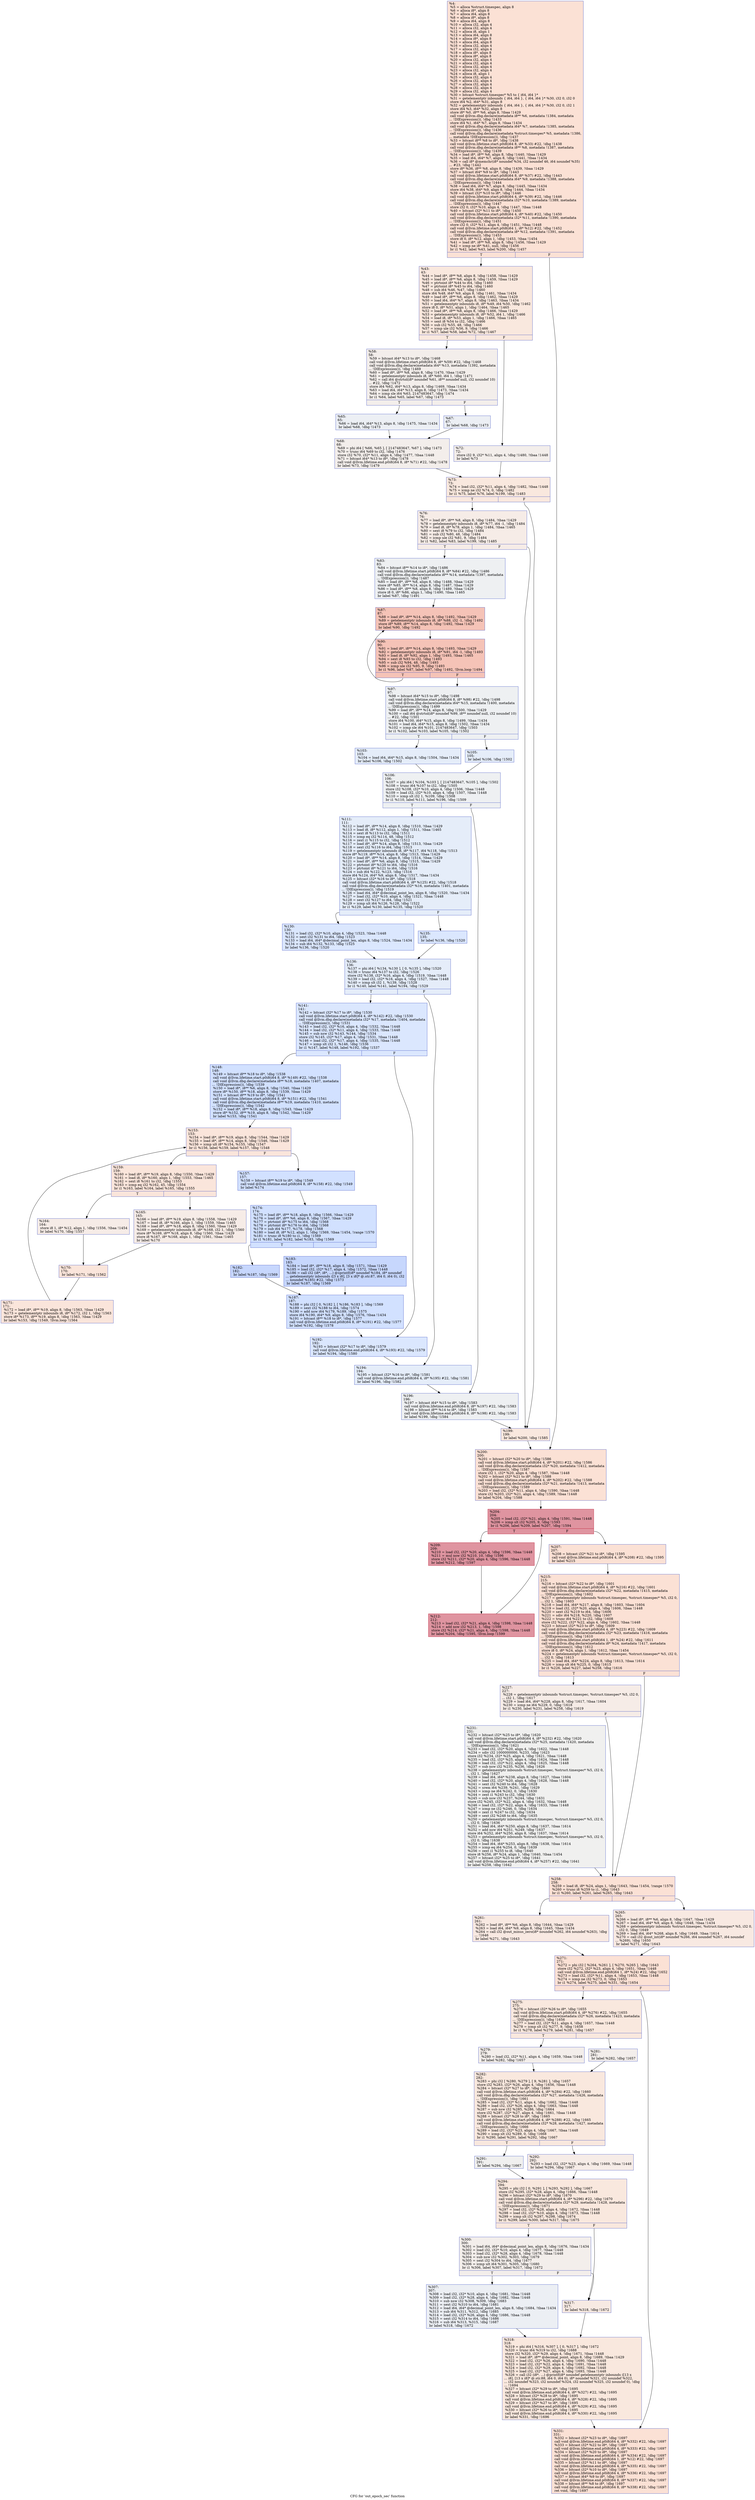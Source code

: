 digraph "CFG for 'out_epoch_sec' function" {
	label="CFG for 'out_epoch_sec' function";

	Node0x1655e60 [shape=record,color="#3d50c3ff", style=filled, fillcolor="#f7bca170",label="{%4:\l  %5 = alloca %struct.timespec, align 8\l  %6 = alloca i8*, align 8\l  %7 = alloca i64, align 8\l  %8 = alloca i8*, align 8\l  %9 = alloca i64, align 8\l  %10 = alloca i32, align 4\l  %11 = alloca i32, align 4\l  %12 = alloca i8, align 1\l  %13 = alloca i64, align 8\l  %14 = alloca i8*, align 8\l  %15 = alloca i64, align 8\l  %16 = alloca i32, align 4\l  %17 = alloca i32, align 4\l  %18 = alloca i8*, align 8\l  %19 = alloca i8*, align 8\l  %20 = alloca i32, align 4\l  %21 = alloca i32, align 4\l  %22 = alloca i32, align 4\l  %23 = alloca i32, align 4\l  %24 = alloca i8, align 1\l  %25 = alloca i32, align 4\l  %26 = alloca i32, align 4\l  %27 = alloca i32, align 4\l  %28 = alloca i32, align 4\l  %29 = alloca i32, align 4\l  %30 = bitcast %struct.timespec* %5 to \{ i64, i64 \}*\l  %31 = getelementptr inbounds \{ i64, i64 \}, \{ i64, i64 \}* %30, i32 0, i32 0\l  store i64 %2, i64* %31, align 8\l  %32 = getelementptr inbounds \{ i64, i64 \}, \{ i64, i64 \}* %30, i32 0, i32 1\l  store i64 %3, i64* %32, align 8\l  store i8* %0, i8** %6, align 8, !tbaa !1429\l  call void @llvm.dbg.declare(metadata i8** %6, metadata !1384, metadata\l... !DIExpression()), !dbg !1433\l  store i64 %1, i64* %7, align 8, !tbaa !1434\l  call void @llvm.dbg.declare(metadata i64* %7, metadata !1385, metadata\l... !DIExpression()), !dbg !1436\l  call void @llvm.dbg.declare(metadata %struct.timespec* %5, metadata !1386,\l... metadata !DIExpression()), !dbg !1437\l  %33 = bitcast i8** %8 to i8*, !dbg !1438\l  call void @llvm.lifetime.start.p0i8(i64 8, i8* %33) #22, !dbg !1438\l  call void @llvm.dbg.declare(metadata i8** %8, metadata !1387, metadata\l... !DIExpression()), !dbg !1439\l  %34 = load i8*, i8** %6, align 8, !dbg !1440, !tbaa !1429\l  %35 = load i64, i64* %7, align 8, !dbg !1441, !tbaa !1434\l  %36 = call i8* @memchr(i8* noundef %34, i32 noundef 46, i64 noundef %35)\l... #23, !dbg !1442\l  store i8* %36, i8** %8, align 8, !dbg !1439, !tbaa !1429\l  %37 = bitcast i64* %9 to i8*, !dbg !1443\l  call void @llvm.lifetime.start.p0i8(i64 8, i8* %37) #22, !dbg !1443\l  call void @llvm.dbg.declare(metadata i64* %9, metadata !1388, metadata\l... !DIExpression()), !dbg !1444\l  %38 = load i64, i64* %7, align 8, !dbg !1445, !tbaa !1434\l  store i64 %38, i64* %9, align 8, !dbg !1444, !tbaa !1434\l  %39 = bitcast i32* %10 to i8*, !dbg !1446\l  call void @llvm.lifetime.start.p0i8(i64 4, i8* %39) #22, !dbg !1446\l  call void @llvm.dbg.declare(metadata i32* %10, metadata !1389, metadata\l... !DIExpression()), !dbg !1447\l  store i32 0, i32* %10, align 4, !dbg !1447, !tbaa !1448\l  %40 = bitcast i32* %11 to i8*, !dbg !1450\l  call void @llvm.lifetime.start.p0i8(i64 4, i8* %40) #22, !dbg !1450\l  call void @llvm.dbg.declare(metadata i32* %11, metadata !1390, metadata\l... !DIExpression()), !dbg !1451\l  store i32 0, i32* %11, align 4, !dbg !1451, !tbaa !1448\l  call void @llvm.lifetime.start.p0i8(i64 1, i8* %12) #22, !dbg !1452\l  call void @llvm.dbg.declare(metadata i8* %12, metadata !1391, metadata\l... !DIExpression()), !dbg !1453\l  store i8 0, i8* %12, align 1, !dbg !1453, !tbaa !1454\l  %41 = load i8*, i8** %8, align 8, !dbg !1456, !tbaa !1429\l  %42 = icmp ne i8* %41, null, !dbg !1456\l  br i1 %42, label %43, label %200, !dbg !1457\l|{<s0>T|<s1>F}}"];
	Node0x1655e60:s0 -> Node0x16576c0;
	Node0x1655e60:s1 -> Node0x1658200;
	Node0x16576c0 [shape=record,color="#3d50c3ff", style=filled, fillcolor="#f2cab570",label="{%43:\l43:                                               \l  %44 = load i8*, i8** %8, align 8, !dbg !1458, !tbaa !1429\l  %45 = load i8*, i8** %6, align 8, !dbg !1459, !tbaa !1429\l  %46 = ptrtoint i8* %44 to i64, !dbg !1460\l  %47 = ptrtoint i8* %45 to i64, !dbg !1460\l  %48 = sub i64 %46, %47, !dbg !1460\l  store i64 %48, i64* %9, align 8, !dbg !1461, !tbaa !1434\l  %49 = load i8*, i8** %6, align 8, !dbg !1462, !tbaa !1429\l  %50 = load i64, i64* %7, align 8, !dbg !1463, !tbaa !1434\l  %51 = getelementptr inbounds i8, i8* %49, i64 %50, !dbg !1462\l  store i8 0, i8* %51, align 1, !dbg !1464, !tbaa !1465\l  %52 = load i8*, i8** %8, align 8, !dbg !1466, !tbaa !1429\l  %53 = getelementptr inbounds i8, i8* %52, i64 1, !dbg !1466\l  %54 = load i8, i8* %53, align 1, !dbg !1466, !tbaa !1465\l  %55 = sext i8 %54 to i32, !dbg !1466\l  %56 = sub i32 %55, 48, !dbg !1466\l  %57 = icmp ule i32 %56, 9, !dbg !1466\l  br i1 %57, label %58, label %72, !dbg !1467\l|{<s0>T|<s1>F}}"];
	Node0x16576c0:s0 -> Node0x1657710;
	Node0x16576c0:s1 -> Node0x1657850;
	Node0x1657710 [shape=record,color="#3d50c3ff", style=filled, fillcolor="#e5d8d170",label="{%58:\l58:                                               \l  %59 = bitcast i64* %13 to i8*, !dbg !1468\l  call void @llvm.lifetime.start.p0i8(i64 8, i8* %59) #22, !dbg !1468\l  call void @llvm.dbg.declare(metadata i64* %13, metadata !1392, metadata\l... !DIExpression()), !dbg !1469\l  %60 = load i8*, i8** %8, align 8, !dbg !1470, !tbaa !1429\l  %61 = getelementptr inbounds i8, i8* %60, i64 1, !dbg !1471\l  %62 = call i64 @strtol(i8* noundef %61, i8** noundef null, i32 noundef 10)\l... #22, !dbg !1472\l  store i64 %62, i64* %13, align 8, !dbg !1469, !tbaa !1434\l  %63 = load i64, i64* %13, align 8, !dbg !1473, !tbaa !1434\l  %64 = icmp sle i64 %63, 2147483647, !dbg !1474\l  br i1 %64, label %65, label %67, !dbg !1473\l|{<s0>T|<s1>F}}"];
	Node0x1657710:s0 -> Node0x1657760;
	Node0x1657710:s1 -> Node0x16577b0;
	Node0x1657760 [shape=record,color="#3d50c3ff", style=filled, fillcolor="#d4dbe670",label="{%65:\l65:                                               \l  %66 = load i64, i64* %13, align 8, !dbg !1475, !tbaa !1434\l  br label %68, !dbg !1473\l}"];
	Node0x1657760 -> Node0x1657800;
	Node0x16577b0 [shape=record,color="#3d50c3ff", style=filled, fillcolor="#d4dbe670",label="{%67:\l67:                                               \l  br label %68, !dbg !1473\l}"];
	Node0x16577b0 -> Node0x1657800;
	Node0x1657800 [shape=record,color="#3d50c3ff", style=filled, fillcolor="#e5d8d170",label="{%68:\l68:                                               \l  %69 = phi i64 [ %66, %65 ], [ 2147483647, %67 ], !dbg !1473\l  %70 = trunc i64 %69 to i32, !dbg !1476\l  store i32 %70, i32* %11, align 4, !dbg !1477, !tbaa !1448\l  %71 = bitcast i64* %13 to i8*, !dbg !1478\l  call void @llvm.lifetime.end.p0i8(i64 8, i8* %71) #22, !dbg !1478\l  br label %73, !dbg !1479\l}"];
	Node0x1657800 -> Node0x16578a0;
	Node0x1657850 [shape=record,color="#3d50c3ff", style=filled, fillcolor="#e5d8d170",label="{%72:\l72:                                               \l  store i32 9, i32* %11, align 4, !dbg !1480, !tbaa !1448\l  br label %73\l}"];
	Node0x1657850 -> Node0x16578a0;
	Node0x16578a0 [shape=record,color="#3d50c3ff", style=filled, fillcolor="#f2cab570",label="{%73:\l73:                                               \l  %74 = load i32, i32* %11, align 4, !dbg !1482, !tbaa !1448\l  %75 = icmp ne i32 %74, 0, !dbg !1482\l  br i1 %75, label %76, label %199, !dbg !1483\l|{<s0>T|<s1>F}}"];
	Node0x16578a0:s0 -> Node0x16578f0;
	Node0x16578a0:s1 -> Node0x16581b0;
	Node0x16578f0 [shape=record,color="#3d50c3ff", style=filled, fillcolor="#ead5c970",label="{%76:\l76:                                               \l  %77 = load i8*, i8** %8, align 8, !dbg !1484, !tbaa !1429\l  %78 = getelementptr inbounds i8, i8* %77, i64 -1, !dbg !1484\l  %79 = load i8, i8* %78, align 1, !dbg !1484, !tbaa !1465\l  %80 = sext i8 %79 to i32, !dbg !1484\l  %81 = sub i32 %80, 48, !dbg !1484\l  %82 = icmp ule i32 %81, 9, !dbg !1484\l  br i1 %82, label %83, label %199, !dbg !1485\l|{<s0>T|<s1>F}}"];
	Node0x16578f0:s0 -> Node0x1657940;
	Node0x16578f0:s1 -> Node0x16581b0;
	Node0x1657940 [shape=record,color="#3d50c3ff", style=filled, fillcolor="#d9dce170",label="{%83:\l83:                                               \l  %84 = bitcast i8** %14 to i8*, !dbg !1486\l  call void @llvm.lifetime.start.p0i8(i64 8, i8* %84) #22, !dbg !1486\l  call void @llvm.dbg.declare(metadata i8** %14, metadata !1397, metadata\l... !DIExpression()), !dbg !1487\l  %85 = load i8*, i8** %8, align 8, !dbg !1488, !tbaa !1429\l  store i8* %85, i8** %14, align 8, !dbg !1487, !tbaa !1429\l  %86 = load i8*, i8** %8, align 8, !dbg !1489, !tbaa !1429\l  store i8 0, i8* %86, align 1, !dbg !1490, !tbaa !1465\l  br label %87, !dbg !1491\l}"];
	Node0x1657940 -> Node0x1657990;
	Node0x1657990 [shape=record,color="#3d50c3ff", style=filled, fillcolor="#e8765c70",label="{%87:\l87:                                               \l  %88 = load i8*, i8** %14, align 8, !dbg !1492, !tbaa !1429\l  %89 = getelementptr inbounds i8, i8* %88, i32 -1, !dbg !1492\l  store i8* %89, i8** %14, align 8, !dbg !1492, !tbaa !1429\l  br label %90, !dbg !1492\l}"];
	Node0x1657990 -> Node0x16579e0;
	Node0x16579e0 [shape=record,color="#3d50c3ff", style=filled, fillcolor="#e8765c70",label="{%90:\l90:                                               \l  %91 = load i8*, i8** %14, align 8, !dbg !1493, !tbaa !1429\l  %92 = getelementptr inbounds i8, i8* %91, i64 -1, !dbg !1493\l  %93 = load i8, i8* %92, align 1, !dbg !1493, !tbaa !1465\l  %94 = sext i8 %93 to i32, !dbg !1493\l  %95 = sub i32 %94, 48, !dbg !1493\l  %96 = icmp ule i32 %95, 9, !dbg !1493\l  br i1 %96, label %87, label %97, !dbg !1492, !llvm.loop !1494\l|{<s0>T|<s1>F}}"];
	Node0x16579e0:s0 -> Node0x1657990;
	Node0x16579e0:s1 -> Node0x1657a30;
	Node0x1657a30 [shape=record,color="#3d50c3ff", style=filled, fillcolor="#d9dce170",label="{%97:\l97:                                               \l  %98 = bitcast i64* %15 to i8*, !dbg !1498\l  call void @llvm.lifetime.start.p0i8(i64 8, i8* %98) #22, !dbg !1498\l  call void @llvm.dbg.declare(metadata i64* %15, metadata !1400, metadata\l... !DIExpression()), !dbg !1499\l  %99 = load i8*, i8** %14, align 8, !dbg !1500, !tbaa !1429\l  %100 = call i64 @strtol(i8* noundef %99, i8** noundef null, i32 noundef 10)\l... #22, !dbg !1501\l  store i64 %100, i64* %15, align 8, !dbg !1499, !tbaa !1434\l  %101 = load i64, i64* %15, align 8, !dbg !1502, !tbaa !1434\l  %102 = icmp sle i64 %101, 2147483647, !dbg !1503\l  br i1 %102, label %103, label %105, !dbg !1502\l|{<s0>T|<s1>F}}"];
	Node0x1657a30:s0 -> Node0x1657a80;
	Node0x1657a30:s1 -> Node0x1657ad0;
	Node0x1657a80 [shape=record,color="#3d50c3ff", style=filled, fillcolor="#c5d6f270",label="{%103:\l103:                                              \l  %104 = load i64, i64* %15, align 8, !dbg !1504, !tbaa !1434\l  br label %106, !dbg !1502\l}"];
	Node0x1657a80 -> Node0x1657b20;
	Node0x1657ad0 [shape=record,color="#3d50c3ff", style=filled, fillcolor="#c5d6f270",label="{%105:\l105:                                              \l  br label %106, !dbg !1502\l}"];
	Node0x1657ad0 -> Node0x1657b20;
	Node0x1657b20 [shape=record,color="#3d50c3ff", style=filled, fillcolor="#d9dce170",label="{%106:\l106:                                              \l  %107 = phi i64 [ %104, %103 ], [ 2147483647, %105 ], !dbg !1502\l  %108 = trunc i64 %107 to i32, !dbg !1505\l  store i32 %108, i32* %10, align 4, !dbg !1506, !tbaa !1448\l  %109 = load i32, i32* %10, align 4, !dbg !1507, !tbaa !1448\l  %110 = icmp slt i32 1, %109, !dbg !1508\l  br i1 %110, label %111, label %196, !dbg !1509\l|{<s0>T|<s1>F}}"];
	Node0x1657b20:s0 -> Node0x1657b70;
	Node0x1657b20:s1 -> Node0x1658160;
	Node0x1657b70 [shape=record,color="#3d50c3ff", style=filled, fillcolor="#c5d6f270",label="{%111:\l111:                                              \l  %112 = load i8*, i8** %14, align 8, !dbg !1510, !tbaa !1429\l  %113 = load i8, i8* %112, align 1, !dbg !1511, !tbaa !1465\l  %114 = sext i8 %113 to i32, !dbg !1511\l  %115 = icmp eq i32 %114, 48, !dbg !1512\l  %116 = zext i1 %115 to i32, !dbg !1512\l  %117 = load i8*, i8** %14, align 8, !dbg !1513, !tbaa !1429\l  %118 = sext i32 %116 to i64, !dbg !1513\l  %119 = getelementptr inbounds i8, i8* %117, i64 %118, !dbg !1513\l  store i8* %119, i8** %14, align 8, !dbg !1513, !tbaa !1429\l  %120 = load i8*, i8** %14, align 8, !dbg !1514, !tbaa !1429\l  %121 = load i8*, i8** %6, align 8, !dbg !1515, !tbaa !1429\l  %122 = ptrtoint i8* %120 to i64, !dbg !1516\l  %123 = ptrtoint i8* %121 to i64, !dbg !1516\l  %124 = sub i64 %122, %123, !dbg !1516\l  store i64 %124, i64* %9, align 8, !dbg !1517, !tbaa !1434\l  %125 = bitcast i32* %16 to i8*, !dbg !1518\l  call void @llvm.lifetime.start.p0i8(i64 4, i8* %125) #22, !dbg !1518\l  call void @llvm.dbg.declare(metadata i32* %16, metadata !1401, metadata\l... !DIExpression()), !dbg !1519\l  %126 = load i64, i64* @decimal_point_len, align 8, !dbg !1520, !tbaa !1434\l  %127 = load i32, i32* %10, align 4, !dbg !1521, !tbaa !1448\l  %128 = sext i32 %127 to i64, !dbg !1521\l  %129 = icmp ult i64 %126, %128, !dbg !1522\l  br i1 %129, label %130, label %135, !dbg !1520\l|{<s0>T|<s1>F}}"];
	Node0x1657b70:s0 -> Node0x1657bc0;
	Node0x1657b70:s1 -> Node0x1657c10;
	Node0x1657bc0 [shape=record,color="#3d50c3ff", style=filled, fillcolor="#aec9fc70",label="{%130:\l130:                                              \l  %131 = load i32, i32* %10, align 4, !dbg !1523, !tbaa !1448\l  %132 = sext i32 %131 to i64, !dbg !1523\l  %133 = load i64, i64* @decimal_point_len, align 8, !dbg !1524, !tbaa !1434\l  %134 = sub i64 %132, %133, !dbg !1525\l  br label %136, !dbg !1520\l}"];
	Node0x1657bc0 -> Node0x1657c60;
	Node0x1657c10 [shape=record,color="#3d50c3ff", style=filled, fillcolor="#aec9fc70",label="{%135:\l135:                                              \l  br label %136, !dbg !1520\l}"];
	Node0x1657c10 -> Node0x1657c60;
	Node0x1657c60 [shape=record,color="#3d50c3ff", style=filled, fillcolor="#c5d6f270",label="{%136:\l136:                                              \l  %137 = phi i64 [ %134, %130 ], [ 0, %135 ], !dbg !1520\l  %138 = trunc i64 %137 to i32, !dbg !1526\l  store i32 %138, i32* %16, align 4, !dbg !1519, !tbaa !1448\l  %139 = load i32, i32* %16, align 4, !dbg !1527, !tbaa !1448\l  %140 = icmp slt i32 1, %139, !dbg !1528\l  br i1 %140, label %141, label %194, !dbg !1529\l|{<s0>T|<s1>F}}"];
	Node0x1657c60:s0 -> Node0x1657cb0;
	Node0x1657c60:s1 -> Node0x1658110;
	Node0x1657cb0 [shape=record,color="#3d50c3ff", style=filled, fillcolor="#aec9fc70",label="{%141:\l141:                                              \l  %142 = bitcast i32* %17 to i8*, !dbg !1530\l  call void @llvm.lifetime.start.p0i8(i64 4, i8* %142) #22, !dbg !1530\l  call void @llvm.dbg.declare(metadata i32* %17, metadata !1404, metadata\l... !DIExpression()), !dbg !1531\l  %143 = load i32, i32* %16, align 4, !dbg !1532, !tbaa !1448\l  %144 = load i32, i32* %11, align 4, !dbg !1533, !tbaa !1448\l  %145 = sub nsw i32 %143, %144, !dbg !1534\l  store i32 %145, i32* %17, align 4, !dbg !1531, !tbaa !1448\l  %146 = load i32, i32* %17, align 4, !dbg !1535, !tbaa !1448\l  %147 = icmp slt i32 1, %146, !dbg !1536\l  br i1 %147, label %148, label %192, !dbg !1537\l|{<s0>T|<s1>F}}"];
	Node0x1657cb0:s0 -> Node0x1657d00;
	Node0x1657cb0:s1 -> Node0x16580c0;
	Node0x1657d00 [shape=record,color="#3d50c3ff", style=filled, fillcolor="#9abbff70",label="{%148:\l148:                                              \l  %149 = bitcast i8** %18 to i8*, !dbg !1538\l  call void @llvm.lifetime.start.p0i8(i64 8, i8* %149) #22, !dbg !1538\l  call void @llvm.dbg.declare(metadata i8** %18, metadata !1407, metadata\l... !DIExpression()), !dbg !1539\l  %150 = load i8*, i8** %6, align 8, !dbg !1540, !tbaa !1429\l  store i8* %150, i8** %18, align 8, !dbg !1539, !tbaa !1429\l  %151 = bitcast i8** %19 to i8*, !dbg !1541\l  call void @llvm.lifetime.start.p0i8(i64 8, i8* %151) #22, !dbg !1541\l  call void @llvm.dbg.declare(metadata i8** %19, metadata !1410, metadata\l... !DIExpression()), !dbg !1542\l  %152 = load i8*, i8** %18, align 8, !dbg !1543, !tbaa !1429\l  store i8* %152, i8** %19, align 8, !dbg !1542, !tbaa !1429\l  br label %153, !dbg !1541\l}"];
	Node0x1657d00 -> Node0x1657d50;
	Node0x1657d50 [shape=record,color="#3d50c3ff", style=filled, fillcolor="#f4c5ad70",label="{%153:\l153:                                              \l  %154 = load i8*, i8** %19, align 8, !dbg !1544, !tbaa !1429\l  %155 = load i8*, i8** %14, align 8, !dbg !1546, !tbaa !1429\l  %156 = icmp ult i8* %154, %155, !dbg !1547\l  br i1 %156, label %159, label %157, !dbg !1548\l|{<s0>T|<s1>F}}"];
	Node0x1657d50:s0 -> Node0x1657df0;
	Node0x1657d50:s1 -> Node0x1657da0;
	Node0x1657da0 [shape=record,color="#3d50c3ff", style=filled, fillcolor="#9abbff70",label="{%157:\l157:                                              \l  %158 = bitcast i8** %19 to i8*, !dbg !1549\l  call void @llvm.lifetime.end.p0i8(i64 8, i8* %158) #22, !dbg !1549\l  br label %174\l}"];
	Node0x1657da0 -> Node0x1657f80;
	Node0x1657df0 [shape=record,color="#3d50c3ff", style=filled, fillcolor="#f4c5ad70",label="{%159:\l159:                                              \l  %160 = load i8*, i8** %19, align 8, !dbg !1550, !tbaa !1429\l  %161 = load i8, i8* %160, align 1, !dbg !1553, !tbaa !1465\l  %162 = sext i8 %161 to i32, !dbg !1553\l  %163 = icmp eq i32 %162, 45, !dbg !1554\l  br i1 %163, label %164, label %165, !dbg !1555\l|{<s0>T|<s1>F}}"];
	Node0x1657df0:s0 -> Node0x1657e40;
	Node0x1657df0:s1 -> Node0x1657e90;
	Node0x1657e40 [shape=record,color="#3d50c3ff", style=filled, fillcolor="#ead5c970",label="{%164:\l164:                                              \l  store i8 1, i8* %12, align 1, !dbg !1556, !tbaa !1454\l  br label %170, !dbg !1557\l}"];
	Node0x1657e40 -> Node0x1657ee0;
	Node0x1657e90 [shape=record,color="#3d50c3ff", style=filled, fillcolor="#ead5c970",label="{%165:\l165:                                              \l  %166 = load i8*, i8** %19, align 8, !dbg !1558, !tbaa !1429\l  %167 = load i8, i8* %166, align 1, !dbg !1559, !tbaa !1465\l  %168 = load i8*, i8** %18, align 8, !dbg !1560, !tbaa !1429\l  %169 = getelementptr inbounds i8, i8* %168, i32 1, !dbg !1560\l  store i8* %169, i8** %18, align 8, !dbg !1560, !tbaa !1429\l  store i8 %167, i8* %168, align 1, !dbg !1561, !tbaa !1465\l  br label %170\l}"];
	Node0x1657e90 -> Node0x1657ee0;
	Node0x1657ee0 [shape=record,color="#3d50c3ff", style=filled, fillcolor="#f4c5ad70",label="{%170:\l170:                                              \l  br label %171, !dbg !1562\l}"];
	Node0x1657ee0 -> Node0x1657f30;
	Node0x1657f30 [shape=record,color="#3d50c3ff", style=filled, fillcolor="#f4c5ad70",label="{%171:\l171:                                              \l  %172 = load i8*, i8** %19, align 8, !dbg !1563, !tbaa !1429\l  %173 = getelementptr inbounds i8, i8* %172, i32 1, !dbg !1563\l  store i8* %173, i8** %19, align 8, !dbg !1563, !tbaa !1429\l  br label %153, !dbg !1549, !llvm.loop !1564\l}"];
	Node0x1657f30 -> Node0x1657d50;
	Node0x1657f80 [shape=record,color="#3d50c3ff", style=filled, fillcolor="#9abbff70",label="{%174:\l174:                                              \l  %175 = load i8*, i8** %18, align 8, !dbg !1566, !tbaa !1429\l  %176 = load i8*, i8** %6, align 8, !dbg !1567, !tbaa !1429\l  %177 = ptrtoint i8* %175 to i64, !dbg !1568\l  %178 = ptrtoint i8* %176 to i64, !dbg !1568\l  %179 = sub i64 %177, %178, !dbg !1568\l  %180 = load i8, i8* %12, align 1, !dbg !1569, !tbaa !1454, !range !1570\l  %181 = trunc i8 %180 to i1, !dbg !1569\l  br i1 %181, label %182, label %183, !dbg !1569\l|{<s0>T|<s1>F}}"];
	Node0x1657f80:s0 -> Node0x1657fd0;
	Node0x1657f80:s1 -> Node0x1658020;
	Node0x1657fd0 [shape=record,color="#3d50c3ff", style=filled, fillcolor="#81a4fb70",label="{%182:\l182:                                              \l  br label %187, !dbg !1569\l}"];
	Node0x1657fd0 -> Node0x1658070;
	Node0x1658020 [shape=record,color="#3d50c3ff", style=filled, fillcolor="#81a4fb70",label="{%183:\l183:                                              \l  %184 = load i8*, i8** %18, align 8, !dbg !1571, !tbaa !1429\l  %185 = load i32, i32* %17, align 4, !dbg !1572, !tbaa !1448\l  %186 = call i32 (i8*, i8*, ...) @sprintf(i8* noundef %184, i8* noundef\l... getelementptr inbounds ([3 x i8], [3 x i8]* @.str.87, i64 0, i64 0), i32\l... noundef %185) #22, !dbg !1573\l  br label %187, !dbg !1569\l}"];
	Node0x1658020 -> Node0x1658070;
	Node0x1658070 [shape=record,color="#3d50c3ff", style=filled, fillcolor="#9abbff70",label="{%187:\l187:                                              \l  %188 = phi i32 [ 0, %182 ], [ %186, %183 ], !dbg !1569\l  %189 = sext i32 %188 to i64, !dbg !1574\l  %190 = add nsw i64 %179, %189, !dbg !1575\l  store i64 %190, i64* %9, align 8, !dbg !1576, !tbaa !1434\l  %191 = bitcast i8** %18 to i8*, !dbg !1577\l  call void @llvm.lifetime.end.p0i8(i64 8, i8* %191) #22, !dbg !1577\l  br label %192, !dbg !1578\l}"];
	Node0x1658070 -> Node0x16580c0;
	Node0x16580c0 [shape=record,color="#3d50c3ff", style=filled, fillcolor="#aec9fc70",label="{%192:\l192:                                              \l  %193 = bitcast i32* %17 to i8*, !dbg !1579\l  call void @llvm.lifetime.end.p0i8(i64 4, i8* %193) #22, !dbg !1579\l  br label %194, !dbg !1580\l}"];
	Node0x16580c0 -> Node0x1658110;
	Node0x1658110 [shape=record,color="#3d50c3ff", style=filled, fillcolor="#c5d6f270",label="{%194:\l194:                                              \l  %195 = bitcast i32* %16 to i8*, !dbg !1581\l  call void @llvm.lifetime.end.p0i8(i64 4, i8* %195) #22, !dbg !1581\l  br label %196, !dbg !1582\l}"];
	Node0x1658110 -> Node0x1658160;
	Node0x1658160 [shape=record,color="#3d50c3ff", style=filled, fillcolor="#d9dce170",label="{%196:\l196:                                              \l  %197 = bitcast i64* %15 to i8*, !dbg !1583\l  call void @llvm.lifetime.end.p0i8(i64 8, i8* %197) #22, !dbg !1583\l  %198 = bitcast i8** %14 to i8*, !dbg !1583\l  call void @llvm.lifetime.end.p0i8(i64 8, i8* %198) #22, !dbg !1583\l  br label %199, !dbg !1584\l}"];
	Node0x1658160 -> Node0x16581b0;
	Node0x16581b0 [shape=record,color="#3d50c3ff", style=filled, fillcolor="#f2cab570",label="{%199:\l199:                                              \l  br label %200, !dbg !1585\l}"];
	Node0x16581b0 -> Node0x1658200;
	Node0x1658200 [shape=record,color="#3d50c3ff", style=filled, fillcolor="#f7bca170",label="{%200:\l200:                                              \l  %201 = bitcast i32* %20 to i8*, !dbg !1586\l  call void @llvm.lifetime.start.p0i8(i64 4, i8* %201) #22, !dbg !1586\l  call void @llvm.dbg.declare(metadata i32* %20, metadata !1412, metadata\l... !DIExpression()), !dbg !1587\l  store i32 1, i32* %20, align 4, !dbg !1587, !tbaa !1448\l  %202 = bitcast i32* %21 to i8*, !dbg !1588\l  call void @llvm.lifetime.start.p0i8(i64 4, i8* %202) #22, !dbg !1588\l  call void @llvm.dbg.declare(metadata i32* %21, metadata !1413, metadata\l... !DIExpression()), !dbg !1589\l  %203 = load i32, i32* %11, align 4, !dbg !1590, !tbaa !1448\l  store i32 %203, i32* %21, align 4, !dbg !1589, !tbaa !1448\l  br label %204, !dbg !1588\l}"];
	Node0x1658200 -> Node0x1658250;
	Node0x1658250 [shape=record,color="#b70d28ff", style=filled, fillcolor="#b70d2870",label="{%204:\l204:                                              \l  %205 = load i32, i32* %21, align 4, !dbg !1591, !tbaa !1448\l  %206 = icmp slt i32 %205, 9, !dbg !1593\l  br i1 %206, label %209, label %207, !dbg !1594\l|{<s0>T|<s1>F}}"];
	Node0x1658250:s0 -> Node0x16582f0;
	Node0x1658250:s1 -> Node0x16582a0;
	Node0x16582a0 [shape=record,color="#3d50c3ff", style=filled, fillcolor="#f7bca170",label="{%207:\l207:                                              \l  %208 = bitcast i32* %21 to i8*, !dbg !1595\l  call void @llvm.lifetime.end.p0i8(i64 4, i8* %208) #22, !dbg !1595\l  br label %215\l}"];
	Node0x16582a0 -> Node0x1658390;
	Node0x16582f0 [shape=record,color="#b70d28ff", style=filled, fillcolor="#b70d2870",label="{%209:\l209:                                              \l  %210 = load i32, i32* %20, align 4, !dbg !1596, !tbaa !1448\l  %211 = mul nsw i32 %210, 10, !dbg !1596\l  store i32 %211, i32* %20, align 4, !dbg !1596, !tbaa !1448\l  br label %212, !dbg !1597\l}"];
	Node0x16582f0 -> Node0x1658340;
	Node0x1658340 [shape=record,color="#b70d28ff", style=filled, fillcolor="#b70d2870",label="{%212:\l212:                                              \l  %213 = load i32, i32* %21, align 4, !dbg !1598, !tbaa !1448\l  %214 = add nsw i32 %213, 1, !dbg !1598\l  store i32 %214, i32* %21, align 4, !dbg !1598, !tbaa !1448\l  br label %204, !dbg !1595, !llvm.loop !1599\l}"];
	Node0x1658340 -> Node0x1658250;
	Node0x1658390 [shape=record,color="#3d50c3ff", style=filled, fillcolor="#f7bca170",label="{%215:\l215:                                              \l  %216 = bitcast i32* %22 to i8*, !dbg !1601\l  call void @llvm.lifetime.start.p0i8(i64 4, i8* %216) #22, !dbg !1601\l  call void @llvm.dbg.declare(metadata i32* %22, metadata !1415, metadata\l... !DIExpression()), !dbg !1602\l  %217 = getelementptr inbounds %struct.timespec, %struct.timespec* %5, i32 0,\l... i32 1, !dbg !1603\l  %218 = load i64, i64* %217, align 8, !dbg !1603, !tbaa !1604\l  %219 = load i32, i32* %20, align 4, !dbg !1606, !tbaa !1448\l  %220 = sext i32 %219 to i64, !dbg !1606\l  %221 = sdiv i64 %218, %220, !dbg !1607\l  %222 = trunc i64 %221 to i32, !dbg !1608\l  store i32 %222, i32* %22, align 4, !dbg !1602, !tbaa !1448\l  %223 = bitcast i32* %23 to i8*, !dbg !1609\l  call void @llvm.lifetime.start.p0i8(i64 4, i8* %223) #22, !dbg !1609\l  call void @llvm.dbg.declare(metadata i32* %23, metadata !1416, metadata\l... !DIExpression()), !dbg !1610\l  call void @llvm.lifetime.start.p0i8(i64 1, i8* %24) #22, !dbg !1611\l  call void @llvm.dbg.declare(metadata i8* %24, metadata !1417, metadata\l... !DIExpression()), !dbg !1612\l  store i8 0, i8* %24, align 1, !dbg !1612, !tbaa !1454\l  %224 = getelementptr inbounds %struct.timespec, %struct.timespec* %5, i32 0,\l... i32 0, !dbg !1613\l  %225 = load i64, i64* %224, align 8, !dbg !1613, !tbaa !1614\l  %226 = icmp slt i64 %225, 0, !dbg !1615\l  br i1 %226, label %227, label %258, !dbg !1616\l|{<s0>T|<s1>F}}"];
	Node0x1658390:s0 -> Node0x16583e0;
	Node0x1658390:s1 -> Node0x1658480;
	Node0x16583e0 [shape=record,color="#3d50c3ff", style=filled, fillcolor="#ead5c970",label="{%227:\l227:                                              \l  %228 = getelementptr inbounds %struct.timespec, %struct.timespec* %5, i32 0,\l... i32 1, !dbg !1617\l  %229 = load i64, i64* %228, align 8, !dbg !1617, !tbaa !1604\l  %230 = icmp ne i64 %229, 0, !dbg !1618\l  br i1 %230, label %231, label %258, !dbg !1619\l|{<s0>T|<s1>F}}"];
	Node0x16583e0:s0 -> Node0x1658430;
	Node0x16583e0:s1 -> Node0x1658480;
	Node0x1658430 [shape=record,color="#3d50c3ff", style=filled, fillcolor="#dedcdb70",label="{%231:\l231:                                              \l  %232 = bitcast i32* %25 to i8*, !dbg !1620\l  call void @llvm.lifetime.start.p0i8(i64 4, i8* %232) #22, !dbg !1620\l  call void @llvm.dbg.declare(metadata i32* %25, metadata !1420, metadata\l... !DIExpression()), !dbg !1621\l  %233 = load i32, i32* %20, align 4, !dbg !1622, !tbaa !1448\l  %234 = sdiv i32 1000000000, %233, !dbg !1623\l  store i32 %234, i32* %25, align 4, !dbg !1621, !tbaa !1448\l  %235 = load i32, i32* %25, align 4, !dbg !1624, !tbaa !1448\l  %236 = load i32, i32* %22, align 4, !dbg !1625, !tbaa !1448\l  %237 = sub nsw i32 %235, %236, !dbg !1626\l  %238 = getelementptr inbounds %struct.timespec, %struct.timespec* %5, i32 0,\l... i32 1, !dbg !1627\l  %239 = load i64, i64* %238, align 8, !dbg !1627, !tbaa !1604\l  %240 = load i32, i32* %20, align 4, !dbg !1628, !tbaa !1448\l  %241 = sext i32 %240 to i64, !dbg !1628\l  %242 = srem i64 %239, %241, !dbg !1629\l  %243 = icmp ne i64 %242, 0, !dbg !1630\l  %244 = zext i1 %243 to i32, !dbg !1630\l  %245 = sub nsw i32 %237, %244, !dbg !1631\l  store i32 %245, i32* %22, align 4, !dbg !1632, !tbaa !1448\l  %246 = load i32, i32* %22, align 4, !dbg !1633, !tbaa !1448\l  %247 = icmp ne i32 %246, 0, !dbg !1634\l  %248 = zext i1 %247 to i32, !dbg !1634\l  %249 = sext i32 %248 to i64, !dbg !1635\l  %250 = getelementptr inbounds %struct.timespec, %struct.timespec* %5, i32 0,\l... i32 0, !dbg !1636\l  %251 = load i64, i64* %250, align 8, !dbg !1637, !tbaa !1614\l  %252 = add nsw i64 %251, %249, !dbg !1637\l  store i64 %252, i64* %250, align 8, !dbg !1637, !tbaa !1614\l  %253 = getelementptr inbounds %struct.timespec, %struct.timespec* %5, i32 0,\l... i32 0, !dbg !1638\l  %254 = load i64, i64* %253, align 8, !dbg !1638, !tbaa !1614\l  %255 = icmp eq i64 %254, 0, !dbg !1639\l  %256 = zext i1 %255 to i8, !dbg !1640\l  store i8 %256, i8* %24, align 1, !dbg !1640, !tbaa !1454\l  %257 = bitcast i32* %25 to i8*, !dbg !1641\l  call void @llvm.lifetime.end.p0i8(i64 4, i8* %257) #22, !dbg !1641\l  br label %258, !dbg !1642\l}"];
	Node0x1658430 -> Node0x1658480;
	Node0x1658480 [shape=record,color="#3d50c3ff", style=filled, fillcolor="#f7bca170",label="{%258:\l258:                                              \l  %259 = load i8, i8* %24, align 1, !dbg !1643, !tbaa !1454, !range !1570\l  %260 = trunc i8 %259 to i1, !dbg !1643\l  br i1 %260, label %261, label %265, !dbg !1643\l|{<s0>T|<s1>F}}"];
	Node0x1658480:s0 -> Node0x16584d0;
	Node0x1658480:s1 -> Node0x1658520;
	Node0x16584d0 [shape=record,color="#3d50c3ff", style=filled, fillcolor="#efcebd70",label="{%261:\l261:                                              \l  %262 = load i8*, i8** %6, align 8, !dbg !1644, !tbaa !1429\l  %263 = load i64, i64* %9, align 8, !dbg !1645, !tbaa !1434\l  %264 = call i32 @out_minus_zero(i8* noundef %262, i64 noundef %263), !dbg\l... !1646\l  br label %271, !dbg !1643\l}"];
	Node0x16584d0 -> Node0x1658570;
	Node0x1658520 [shape=record,color="#3d50c3ff", style=filled, fillcolor="#efcebd70",label="{%265:\l265:                                              \l  %266 = load i8*, i8** %6, align 8, !dbg !1647, !tbaa !1429\l  %267 = load i64, i64* %9, align 8, !dbg !1648, !tbaa !1434\l  %268 = getelementptr inbounds %struct.timespec, %struct.timespec* %5, i32 0,\l... i32 0, !dbg !1649\l  %269 = load i64, i64* %268, align 8, !dbg !1649, !tbaa !1614\l  %270 = call i32 @out_int(i8* noundef %266, i64 noundef %267, i64 noundef\l... %269), !dbg !1650\l  br label %271, !dbg !1643\l}"];
	Node0x1658520 -> Node0x1658570;
	Node0x1658570 [shape=record,color="#3d50c3ff", style=filled, fillcolor="#f7bca170",label="{%271:\l271:                                              \l  %272 = phi i32 [ %264, %261 ], [ %270, %265 ], !dbg !1643\l  store i32 %272, i32* %23, align 4, !dbg !1651, !tbaa !1448\l  call void @llvm.lifetime.end.p0i8(i64 1, i8* %24) #22, !dbg !1652\l  %273 = load i32, i32* %11, align 4, !dbg !1653, !tbaa !1448\l  %274 = icmp ne i32 %273, 0, !dbg !1653\l  br i1 %274, label %275, label %331, !dbg !1654\l|{<s0>T|<s1>F}}"];
	Node0x1658570:s0 -> Node0x16585c0;
	Node0x1658570:s1 -> Node0x1658930;
	Node0x16585c0 [shape=record,color="#3d50c3ff", style=filled, fillcolor="#f2cab570",label="{%275:\l275:                                              \l  %276 = bitcast i32* %26 to i8*, !dbg !1655\l  call void @llvm.lifetime.start.p0i8(i64 4, i8* %276) #22, !dbg !1655\l  call void @llvm.dbg.declare(metadata i32* %26, metadata !1423, metadata\l... !DIExpression()), !dbg !1656\l  %277 = load i32, i32* %11, align 4, !dbg !1657, !tbaa !1448\l  %278 = icmp slt i32 %277, 9, !dbg !1658\l  br i1 %278, label %279, label %281, !dbg !1657\l|{<s0>T|<s1>F}}"];
	Node0x16585c0:s0 -> Node0x1658610;
	Node0x16585c0:s1 -> Node0x1658660;
	Node0x1658610 [shape=record,color="#3d50c3ff", style=filled, fillcolor="#e5d8d170",label="{%279:\l279:                                              \l  %280 = load i32, i32* %11, align 4, !dbg !1659, !tbaa !1448\l  br label %282, !dbg !1657\l}"];
	Node0x1658610 -> Node0x16586b0;
	Node0x1658660 [shape=record,color="#3d50c3ff", style=filled, fillcolor="#e5d8d170",label="{%281:\l281:                                              \l  br label %282, !dbg !1657\l}"];
	Node0x1658660 -> Node0x16586b0;
	Node0x16586b0 [shape=record,color="#3d50c3ff", style=filled, fillcolor="#f2cab570",label="{%282:\l282:                                              \l  %283 = phi i32 [ %280, %279 ], [ 9, %281 ], !dbg !1657\l  store i32 %283, i32* %26, align 4, !dbg !1656, !tbaa !1448\l  %284 = bitcast i32* %27 to i8*, !dbg !1660\l  call void @llvm.lifetime.start.p0i8(i64 4, i8* %284) #22, !dbg !1660\l  call void @llvm.dbg.declare(metadata i32* %27, metadata !1426, metadata\l... !DIExpression()), !dbg !1661\l  %285 = load i32, i32* %11, align 4, !dbg !1662, !tbaa !1448\l  %286 = load i32, i32* %26, align 4, !dbg !1663, !tbaa !1448\l  %287 = sub nsw i32 %285, %286, !dbg !1664\l  store i32 %287, i32* %27, align 4, !dbg !1661, !tbaa !1448\l  %288 = bitcast i32* %28 to i8*, !dbg !1665\l  call void @llvm.lifetime.start.p0i8(i64 4, i8* %288) #22, !dbg !1665\l  call void @llvm.dbg.declare(metadata i32* %28, metadata !1427, metadata\l... !DIExpression()), !dbg !1666\l  %289 = load i32, i32* %23, align 4, !dbg !1667, !tbaa !1448\l  %290 = icmp slt i32 %289, 0, !dbg !1668\l  br i1 %290, label %291, label %292, !dbg !1667\l|{<s0>T|<s1>F}}"];
	Node0x16586b0:s0 -> Node0x1658700;
	Node0x16586b0:s1 -> Node0x1658750;
	Node0x1658700 [shape=record,color="#3d50c3ff", style=filled, fillcolor="#dedcdb70",label="{%291:\l291:                                              \l  br label %294, !dbg !1667\l}"];
	Node0x1658700 -> Node0x16587a0;
	Node0x1658750 [shape=record,color="#3d50c3ff", style=filled, fillcolor="#ead5c970",label="{%292:\l292:                                              \l  %293 = load i32, i32* %23, align 4, !dbg !1669, !tbaa !1448\l  br label %294, !dbg !1667\l}"];
	Node0x1658750 -> Node0x16587a0;
	Node0x16587a0 [shape=record,color="#3d50c3ff", style=filled, fillcolor="#f2cab570",label="{%294:\l294:                                              \l  %295 = phi i32 [ 0, %291 ], [ %293, %292 ], !dbg !1667\l  store i32 %295, i32* %28, align 4, !dbg !1666, !tbaa !1448\l  %296 = bitcast i32* %29 to i8*, !dbg !1670\l  call void @llvm.lifetime.start.p0i8(i64 4, i8* %296) #22, !dbg !1670\l  call void @llvm.dbg.declare(metadata i32* %29, metadata !1428, metadata\l... !DIExpression()), !dbg !1671\l  %297 = load i32, i32* %28, align 4, !dbg !1672, !tbaa !1448\l  %298 = load i32, i32* %10, align 4, !dbg !1673, !tbaa !1448\l  %299 = icmp slt i32 %297, %298, !dbg !1674\l  br i1 %299, label %300, label %317, !dbg !1675\l|{<s0>T|<s1>F}}"];
	Node0x16587a0:s0 -> Node0x16587f0;
	Node0x16587a0:s1 -> Node0x1658890;
	Node0x16587f0 [shape=record,color="#3d50c3ff", style=filled, fillcolor="#e5d8d170",label="{%300:\l300:                                              \l  %301 = load i64, i64* @decimal_point_len, align 8, !dbg !1676, !tbaa !1434\l  %302 = load i32, i32* %10, align 4, !dbg !1677, !tbaa !1448\l  %303 = load i32, i32* %28, align 4, !dbg !1678, !tbaa !1448\l  %304 = sub nsw i32 %302, %303, !dbg !1679\l  %305 = sext i32 %304 to i64, !dbg !1677\l  %306 = icmp ult i64 %301, %305, !dbg !1680\l  br i1 %306, label %307, label %317, !dbg !1672\l|{<s0>T|<s1>F}}"];
	Node0x16587f0:s0 -> Node0x1658840;
	Node0x16587f0:s1 -> Node0x1658890;
	Node0x1658840 [shape=record,color="#3d50c3ff", style=filled, fillcolor="#d4dbe670",label="{%307:\l307:                                              \l  %308 = load i32, i32* %10, align 4, !dbg !1681, !tbaa !1448\l  %309 = load i32, i32* %28, align 4, !dbg !1682, !tbaa !1448\l  %310 = sub nsw i32 %308, %309, !dbg !1683\l  %311 = sext i32 %310 to i64, !dbg !1681\l  %312 = load i64, i64* @decimal_point_len, align 8, !dbg !1684, !tbaa !1434\l  %313 = sub i64 %311, %312, !dbg !1685\l  %314 = load i32, i32* %26, align 4, !dbg !1686, !tbaa !1448\l  %315 = sext i32 %314 to i64, !dbg !1686\l  %316 = sub i64 %313, %315, !dbg !1687\l  br label %318, !dbg !1672\l}"];
	Node0x1658840 -> Node0x16588e0;
	Node0x1658890 [shape=record,color="#3d50c3ff", style=filled, fillcolor="#eed0c070",label="{%317:\l317:                                              \l  br label %318, !dbg !1672\l}"];
	Node0x1658890 -> Node0x16588e0;
	Node0x16588e0 [shape=record,color="#3d50c3ff", style=filled, fillcolor="#f2cab570",label="{%318:\l318:                                              \l  %319 = phi i64 [ %316, %307 ], [ 0, %317 ], !dbg !1672\l  %320 = trunc i64 %319 to i32, !dbg !1688\l  store i32 %320, i32* %29, align 4, !dbg !1671, !tbaa !1448\l  %321 = load i8*, i8** @decimal_point, align 8, !dbg !1689, !tbaa !1429\l  %322 = load i32, i32* %26, align 4, !dbg !1690, !tbaa !1448\l  %323 = load i32, i32* %22, align 4, !dbg !1691, !tbaa !1448\l  %324 = load i32, i32* %29, align 4, !dbg !1692, !tbaa !1448\l  %325 = load i32, i32* %27, align 4, !dbg !1693, !tbaa !1448\l  %326 = call i32 (i8*, ...) @printf(i8* noundef getelementptr inbounds ([13 x\l... i8], [13 x i8]* @.str.88, i64 0, i64 0), i8* noundef %321, i32 noundef %322,\l... i32 noundef %323, i32 noundef %324, i32 noundef %325, i32 noundef 0), !dbg\l... !1694\l  %327 = bitcast i32* %29 to i8*, !dbg !1695\l  call void @llvm.lifetime.end.p0i8(i64 4, i8* %327) #22, !dbg !1695\l  %328 = bitcast i32* %28 to i8*, !dbg !1695\l  call void @llvm.lifetime.end.p0i8(i64 4, i8* %328) #22, !dbg !1695\l  %329 = bitcast i32* %27 to i8*, !dbg !1695\l  call void @llvm.lifetime.end.p0i8(i64 4, i8* %329) #22, !dbg !1695\l  %330 = bitcast i32* %26 to i8*, !dbg !1695\l  call void @llvm.lifetime.end.p0i8(i64 4, i8* %330) #22, !dbg !1695\l  br label %331, !dbg !1696\l}"];
	Node0x16588e0 -> Node0x1658930;
	Node0x1658930 [shape=record,color="#3d50c3ff", style=filled, fillcolor="#f7bca170",label="{%331:\l331:                                              \l  %332 = bitcast i32* %23 to i8*, !dbg !1697\l  call void @llvm.lifetime.end.p0i8(i64 4, i8* %332) #22, !dbg !1697\l  %333 = bitcast i32* %22 to i8*, !dbg !1697\l  call void @llvm.lifetime.end.p0i8(i64 4, i8* %333) #22, !dbg !1697\l  %334 = bitcast i32* %20 to i8*, !dbg !1697\l  call void @llvm.lifetime.end.p0i8(i64 4, i8* %334) #22, !dbg !1697\l  call void @llvm.lifetime.end.p0i8(i64 1, i8* %12) #22, !dbg !1697\l  %335 = bitcast i32* %11 to i8*, !dbg !1697\l  call void @llvm.lifetime.end.p0i8(i64 4, i8* %335) #22, !dbg !1697\l  %336 = bitcast i32* %10 to i8*, !dbg !1697\l  call void @llvm.lifetime.end.p0i8(i64 4, i8* %336) #22, !dbg !1697\l  %337 = bitcast i64* %9 to i8*, !dbg !1697\l  call void @llvm.lifetime.end.p0i8(i64 8, i8* %337) #22, !dbg !1697\l  %338 = bitcast i8** %8 to i8*, !dbg !1697\l  call void @llvm.lifetime.end.p0i8(i64 8, i8* %338) #22, !dbg !1697\l  ret void, !dbg !1697\l}"];
}
